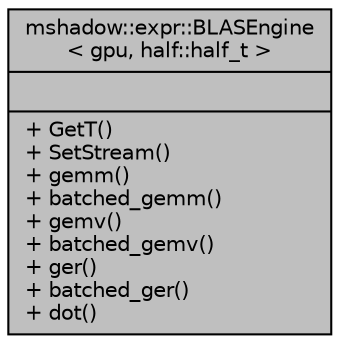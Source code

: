 digraph "mshadow::expr::BLASEngine&lt; gpu, half::half_t &gt;"
{
 // LATEX_PDF_SIZE
  edge [fontname="Helvetica",fontsize="10",labelfontname="Helvetica",labelfontsize="10"];
  node [fontname="Helvetica",fontsize="10",shape=record];
  Node1 [label="{mshadow::expr::BLASEngine\l\< gpu, half::half_t \>\n||+ GetT()\l+ SetStream()\l+ gemm()\l+ batched_gemm()\l+ gemv()\l+ batched_gemv()\l+ ger()\l+ batched_ger()\l+ dot()\l}",height=0.2,width=0.4,color="black", fillcolor="grey75", style="filled", fontcolor="black",tooltip=" "];
}

